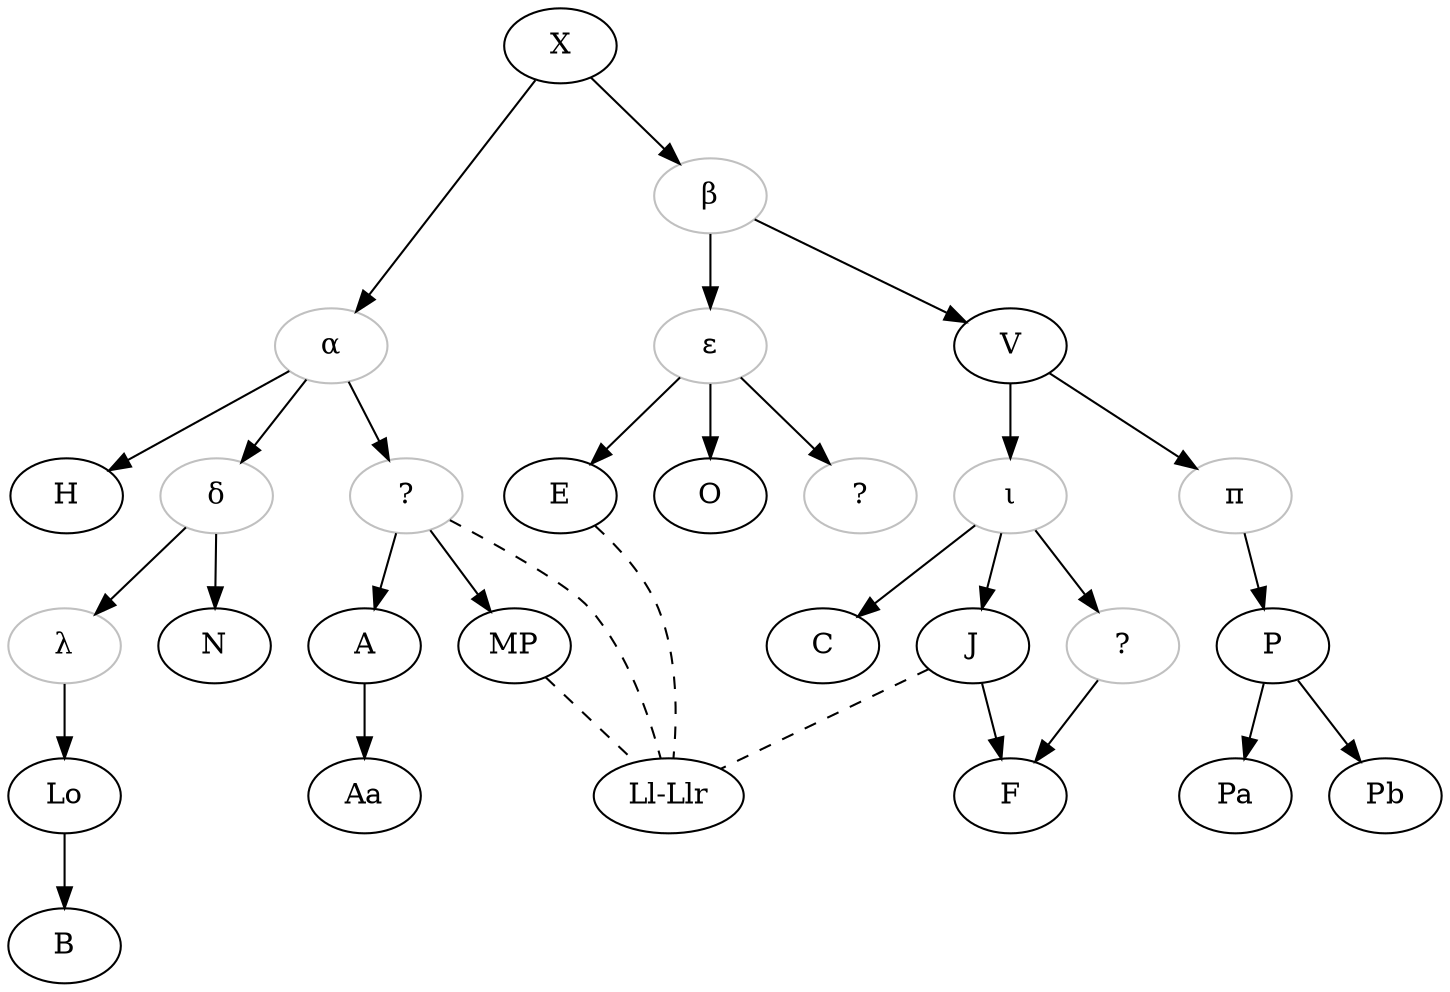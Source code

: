 digraph {
    alpha[color="grey", label="α"]
    beta[color="grey", label="β"]
    delta[color="grey", label="δ"]
    lambda[color="grey", label="λ"]
    epsilon[color="grey", label="ε"]
    pi[color="grey", label="π"]
    iota[color="grey", label="ι"]
    question[color="grey", label="?"]
    questionBis[color="grey", label="?"]
    questionTer[color="grey", label="?"]
    LlLlr[label="Ll-Llr"]

    X ->alpha;
    X ->beta;

    alpha -> question;
    alpha -> H;
    alpha -> delta;
    question -> MP;
    question -> A;
    A -> Aa;
    delta -> lambda;
    delta -> N;
    lambda -> Lo;
    Lo -> B;

    beta -> epsilon;
    beta -> V;
    epsilon -> E;
    epsilon -> questionBis;
    epsilon -> O;

    V -> pi;
    V -> iota;
    iota -> J;
    iota -> C;
    iota -> questionTer;
    J -> F;
    questionTer -> F;
    pi -> P;
    P -> Pa;
    P -> Pb;

    MP -> LlLlr[dir=none, style="dashed"];
    E -> LlLlr[dir=none, style="dashed"];
    question -> LlLlr[dir=none, style="dashed"];
    J -> LlLlr[dir=none, style="dashed"];

}
